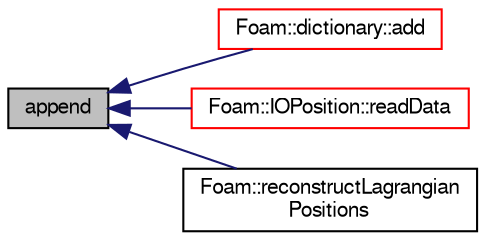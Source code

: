 digraph "append"
{
  bgcolor="transparent";
  edge [fontname="FreeSans",fontsize="10",labelfontname="FreeSans",labelfontsize="10"];
  node [fontname="FreeSans",fontsize="10",shape=record];
  rankdir="LR";
  Node2251 [label="append",height=0.2,width=0.4,color="black", fillcolor="grey75", style="filled", fontcolor="black"];
  Node2251 -> Node2252 [dir="back",color="midnightblue",fontsize="10",style="solid",fontname="FreeSans"];
  Node2252 [label="Foam::dictionary::add",height=0.2,width=0.4,color="red",URL="$a26014.html#ac2ddcab42322c8d8af5e5830ab4d431b",tooltip="Add a new entry. "];
  Node2251 -> Node2647 [dir="back",color="midnightblue",fontsize="10",style="solid",fontname="FreeSans"];
  Node2647 [label="Foam::IOPosition::readData",height=0.2,width=0.4,color="red",URL="$a23566.html#af01264cee7588de77f4021f7c9322549"];
  Node2251 -> Node4278 [dir="back",color="midnightblue",fontsize="10",style="solid",fontname="FreeSans"];
  Node4278 [label="Foam::reconstructLagrangian\lPositions",height=0.2,width=0.4,color="black",URL="$a21124.html#aa79886edb1803e50f180d00fa4e477a4"];
}
